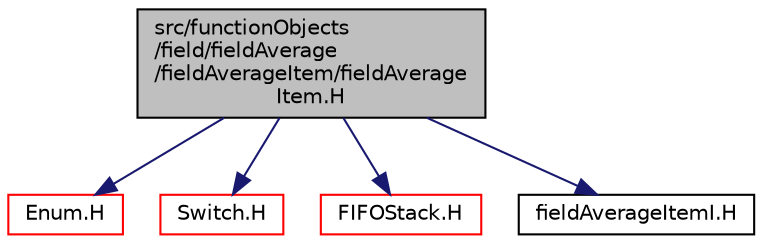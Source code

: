 digraph "src/functionObjects/field/fieldAverage/fieldAverageItem/fieldAverageItem.H"
{
  bgcolor="transparent";
  edge [fontname="Helvetica",fontsize="10",labelfontname="Helvetica",labelfontsize="10"];
  node [fontname="Helvetica",fontsize="10",shape=record];
  Node1 [label="src/functionObjects\l/field/fieldAverage\l/fieldAverageItem/fieldAverage\lItem.H",height=0.2,width=0.4,color="black", fillcolor="grey75", style="filled" fontcolor="black"];
  Node1 -> Node2 [color="midnightblue",fontsize="10",style="solid",fontname="Helvetica"];
  Node2 [label="Enum.H",height=0.2,width=0.4,color="red",URL="$Enum_8H.html"];
  Node1 -> Node3 [color="midnightblue",fontsize="10",style="solid",fontname="Helvetica"];
  Node3 [label="Switch.H",height=0.2,width=0.4,color="red",URL="$Switch_8H.html"];
  Node1 -> Node4 [color="midnightblue",fontsize="10",style="solid",fontname="Helvetica"];
  Node4 [label="FIFOStack.H",height=0.2,width=0.4,color="red",URL="$FIFOStack_8H.html"];
  Node1 -> Node5 [color="midnightblue",fontsize="10",style="solid",fontname="Helvetica"];
  Node5 [label="fieldAverageItemI.H",height=0.2,width=0.4,color="black",URL="$fieldAverageItemI_8H.html"];
}
